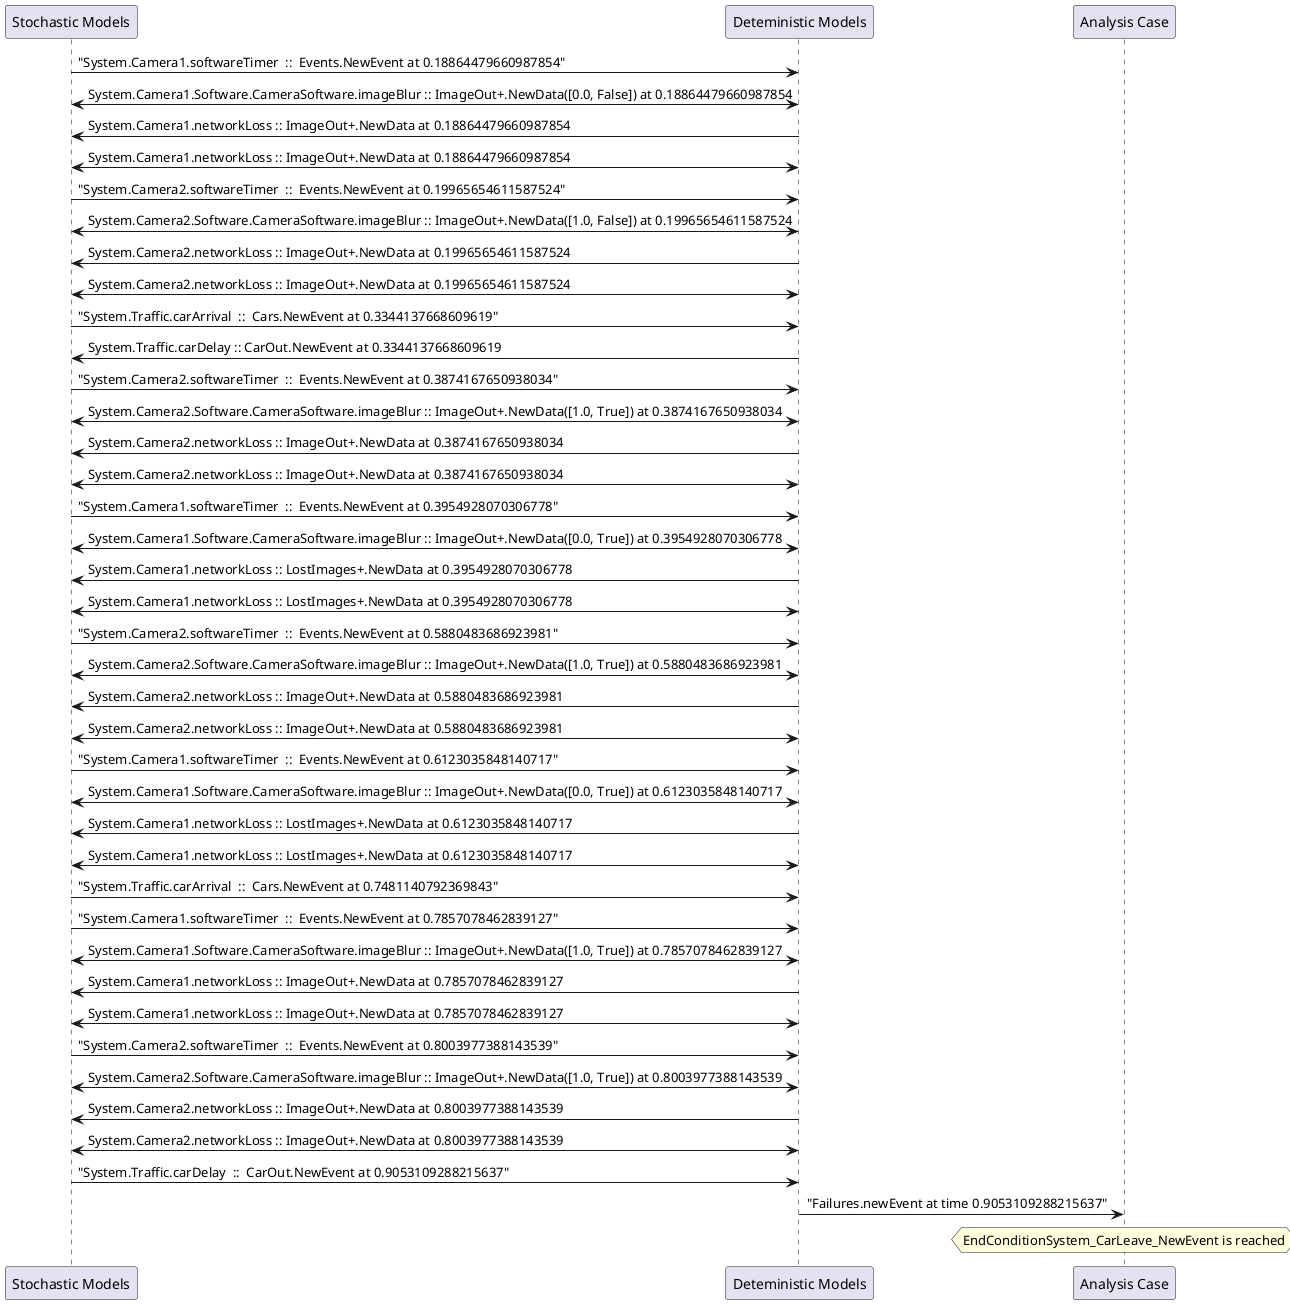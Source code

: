 
	@startuml
	participant "Stochastic Models" as stochmodel
	participant "Deteministic Models" as detmodel
	participant "Analysis Case" as analysis
	{39248_stop} stochmodel -> detmodel : "System.Camera1.softwareTimer  ::  Events.NewEvent at 0.18864479660987854"
detmodel <-> stochmodel : System.Camera1.Software.CameraSoftware.imageBlur :: ImageOut+.NewData([0.0, False]) at 0.18864479660987854
detmodel -> stochmodel : System.Camera1.networkLoss :: ImageOut+.NewData at 0.18864479660987854
detmodel <-> stochmodel : System.Camera1.networkLoss :: ImageOut+.NewData at 0.18864479660987854
{39263_stop} stochmodel -> detmodel : "System.Camera2.softwareTimer  ::  Events.NewEvent at 0.19965654611587524"
detmodel <-> stochmodel : System.Camera2.Software.CameraSoftware.imageBlur :: ImageOut+.NewData([1.0, False]) at 0.19965654611587524
detmodel -> stochmodel : System.Camera2.networkLoss :: ImageOut+.NewData at 0.19965654611587524
detmodel <-> stochmodel : System.Camera2.networkLoss :: ImageOut+.NewData at 0.19965654611587524
{39279_stop} stochmodel -> detmodel : "System.Traffic.carArrival  ::  Cars.NewEvent at 0.3344137668609619"
{39285_start} detmodel -> stochmodel : System.Traffic.carDelay :: CarOut.NewEvent at 0.3344137668609619
{39264_stop} stochmodel -> detmodel : "System.Camera2.softwareTimer  ::  Events.NewEvent at 0.3874167650938034"
detmodel <-> stochmodel : System.Camera2.Software.CameraSoftware.imageBlur :: ImageOut+.NewData([1.0, True]) at 0.3874167650938034
detmodel -> stochmodel : System.Camera2.networkLoss :: ImageOut+.NewData at 0.3874167650938034
detmodel <-> stochmodel : System.Camera2.networkLoss :: ImageOut+.NewData at 0.3874167650938034
{39249_stop} stochmodel -> detmodel : "System.Camera1.softwareTimer  ::  Events.NewEvent at 0.3954928070306778"
detmodel <-> stochmodel : System.Camera1.Software.CameraSoftware.imageBlur :: ImageOut+.NewData([0.0, True]) at 0.3954928070306778
detmodel -> stochmodel : System.Camera1.networkLoss :: LostImages+.NewData at 0.3954928070306778
detmodel <-> stochmodel : System.Camera1.networkLoss :: LostImages+.NewData at 0.3954928070306778
{39265_stop} stochmodel -> detmodel : "System.Camera2.softwareTimer  ::  Events.NewEvent at 0.5880483686923981"
detmodel <-> stochmodel : System.Camera2.Software.CameraSoftware.imageBlur :: ImageOut+.NewData([1.0, True]) at 0.5880483686923981
detmodel -> stochmodel : System.Camera2.networkLoss :: ImageOut+.NewData at 0.5880483686923981
detmodel <-> stochmodel : System.Camera2.networkLoss :: ImageOut+.NewData at 0.5880483686923981
{39250_stop} stochmodel -> detmodel : "System.Camera1.softwareTimer  ::  Events.NewEvent at 0.6123035848140717"
detmodel <-> stochmodel : System.Camera1.Software.CameraSoftware.imageBlur :: ImageOut+.NewData([0.0, True]) at 0.6123035848140717
detmodel -> stochmodel : System.Camera1.networkLoss :: LostImages+.NewData at 0.6123035848140717
detmodel <-> stochmodel : System.Camera1.networkLoss :: LostImages+.NewData at 0.6123035848140717
{39280_stop} stochmodel -> detmodel : "System.Traffic.carArrival  ::  Cars.NewEvent at 0.7481140792369843"
{39251_stop} stochmodel -> detmodel : "System.Camera1.softwareTimer  ::  Events.NewEvent at 0.7857078462839127"
detmodel <-> stochmodel : System.Camera1.Software.CameraSoftware.imageBlur :: ImageOut+.NewData([1.0, True]) at 0.7857078462839127
detmodel -> stochmodel : System.Camera1.networkLoss :: ImageOut+.NewData at 0.7857078462839127
detmodel <-> stochmodel : System.Camera1.networkLoss :: ImageOut+.NewData at 0.7857078462839127
{39266_stop} stochmodel -> detmodel : "System.Camera2.softwareTimer  ::  Events.NewEvent at 0.8003977388143539"
detmodel <-> stochmodel : System.Camera2.Software.CameraSoftware.imageBlur :: ImageOut+.NewData([1.0, True]) at 0.8003977388143539
detmodel -> stochmodel : System.Camera2.networkLoss :: ImageOut+.NewData at 0.8003977388143539
detmodel <-> stochmodel : System.Camera2.networkLoss :: ImageOut+.NewData at 0.8003977388143539
{39285_stop} stochmodel -> detmodel : "System.Traffic.carDelay  ::  CarOut.NewEvent at 0.9053109288215637"
{39285_start} <-> {39285_stop} : delay
detmodel -> analysis : "Failures.newEvent at time 0.9053109288215637"
hnote over analysis 
EndConditionSystem_CarLeave_NewEvent is reached
endnote
@enduml